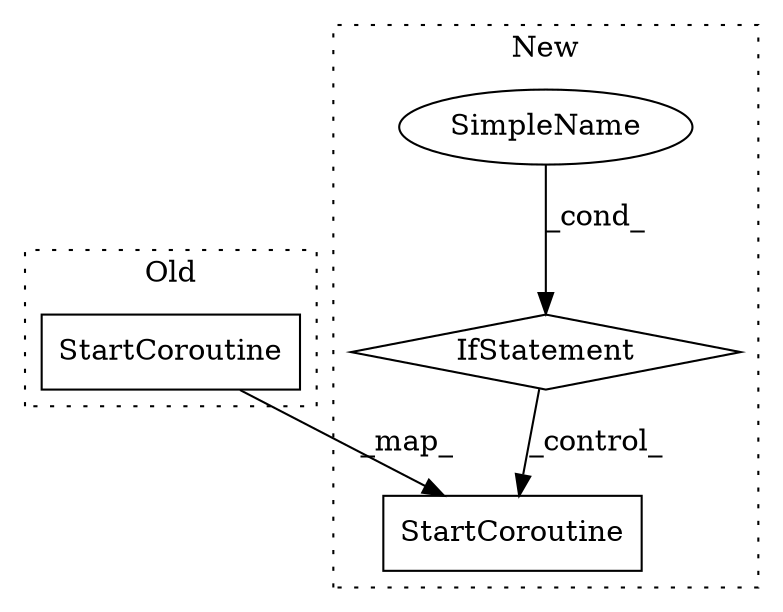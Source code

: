 digraph G {
subgraph cluster0 {
1 [label="StartCoroutine" a="32" s="2015,2039" l="15,1" shape="box"];
label = "Old";
style="dotted";
}
subgraph cluster1 {
2 [label="StartCoroutine" a="32" s="2250,2274" l="15,1" shape="box"];
3 [label="SimpleName" a="42" s="2124" l="10" shape="ellipse"];
4 [label="IfStatement" a="25" s="2120,2134" l="4,5" shape="diamond"];
label = "New";
style="dotted";
}
1 -> 2 [label="_map_"];
3 -> 4 [label="_cond_"];
4 -> 2 [label="_control_"];
}